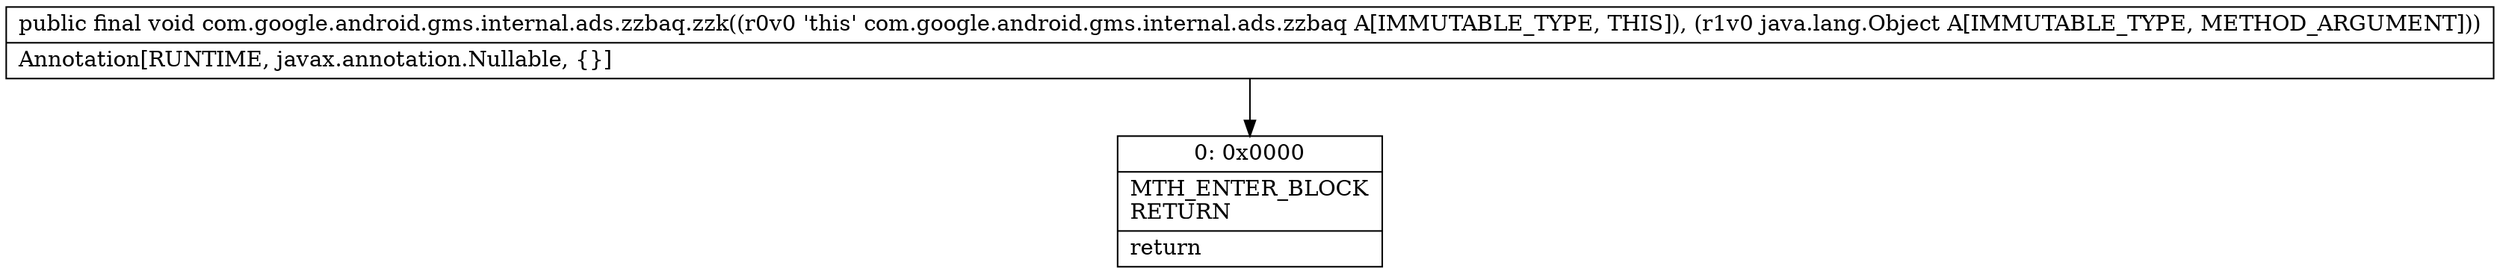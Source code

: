 digraph "CFG forcom.google.android.gms.internal.ads.zzbaq.zzk(Ljava\/lang\/Object;)V" {
Node_0 [shape=record,label="{0\:\ 0x0000|MTH_ENTER_BLOCK\lRETURN\l|return\l}"];
MethodNode[shape=record,label="{public final void com.google.android.gms.internal.ads.zzbaq.zzk((r0v0 'this' com.google.android.gms.internal.ads.zzbaq A[IMMUTABLE_TYPE, THIS]), (r1v0 java.lang.Object A[IMMUTABLE_TYPE, METHOD_ARGUMENT]))  | Annotation[RUNTIME, javax.annotation.Nullable, \{\}]\l}"];
MethodNode -> Node_0;
}

